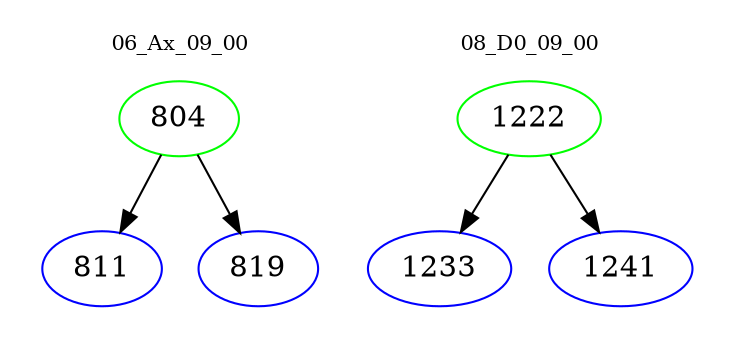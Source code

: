 digraph{
subgraph cluster_0 {
color = white
label = "06_Ax_09_00";
fontsize=10;
T0_804 [label="804", color="green"]
T0_804 -> T0_811 [color="black"]
T0_811 [label="811", color="blue"]
T0_804 -> T0_819 [color="black"]
T0_819 [label="819", color="blue"]
}
subgraph cluster_1 {
color = white
label = "08_D0_09_00";
fontsize=10;
T1_1222 [label="1222", color="green"]
T1_1222 -> T1_1233 [color="black"]
T1_1233 [label="1233", color="blue"]
T1_1222 -> T1_1241 [color="black"]
T1_1241 [label="1241", color="blue"]
}
}
